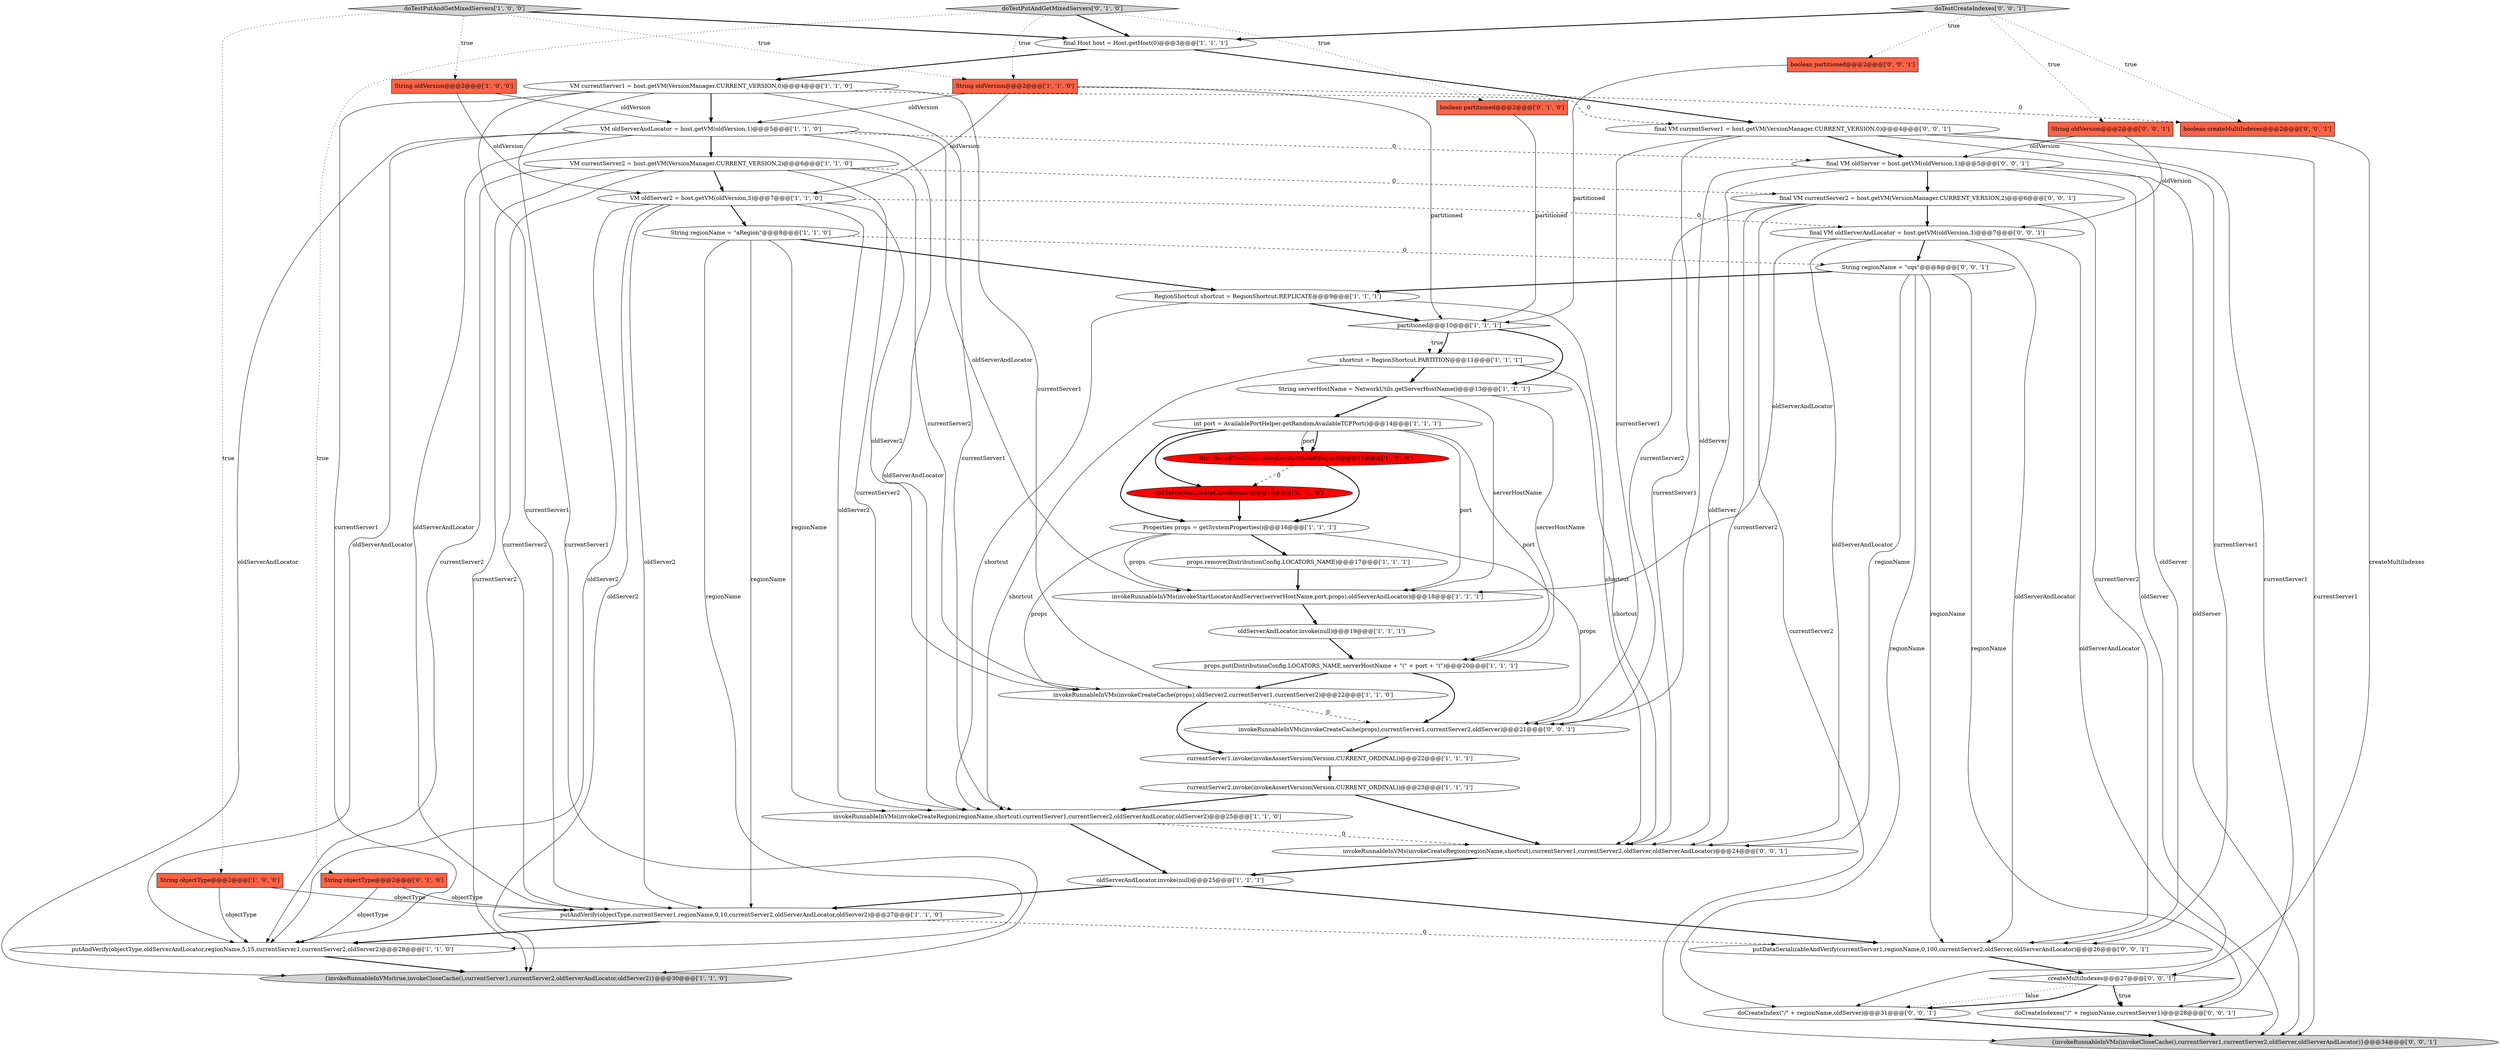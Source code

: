 digraph {
13 [style = filled, label = "currentServer1.invoke(invokeAssertVersion(Version.CURRENT_ORDINAL))@@@22@@@['1', '1', '1']", fillcolor = white, shape = ellipse image = "AAA0AAABBB1BBB"];
46 [style = filled, label = "invokeRunnableInVMs(invokeCreateCache(props),currentServer1,currentServer2,oldServer)@@@21@@@['0', '0', '1']", fillcolor = white, shape = ellipse image = "AAA0AAABBB3BBB"];
25 [style = filled, label = "invokeRunnableInVMs(invokeCreateCache(props),oldServer2,currentServer1,currentServer2)@@@22@@@['1', '1', '0']", fillcolor = white, shape = ellipse image = "AAA0AAABBB1BBB"];
3 [style = filled, label = "{invokeRunnableInVMs(true,invokeCloseCache(),currentServer1,currentServer2,oldServerAndLocator,oldServer2)}@@@30@@@['1', '1', '0']", fillcolor = lightgray, shape = ellipse image = "AAA0AAABBB1BBB"];
39 [style = filled, label = "{invokeRunnableInVMs(invokeCloseCache(),currentServer1,currentServer2,oldServer,oldServerAndLocator)}@@@34@@@['0', '0', '1']", fillcolor = lightgray, shape = ellipse image = "AAA0AAABBB3BBB"];
22 [style = filled, label = "partitioned@@@10@@@['1', '1', '1']", fillcolor = white, shape = diamond image = "AAA0AAABBB1BBB"];
26 [style = filled, label = "invokeRunnableInVMs(invokeStartLocatorAndServer(serverHostName,port,props),oldServerAndLocator)@@@18@@@['1', '1', '1']", fillcolor = white, shape = ellipse image = "AAA0AAABBB1BBB"];
40 [style = filled, label = "boolean partitioned@@@2@@@['0', '0', '1']", fillcolor = tomato, shape = box image = "AAA0AAABBB3BBB"];
6 [style = filled, label = "putAndVerify(objectType,currentServer1,regionName,0,10,currentServer2,oldServerAndLocator,oldServer2)@@@27@@@['1', '1', '0']", fillcolor = white, shape = ellipse image = "AAA0AAABBB1BBB"];
35 [style = filled, label = "doCreateIndexes(\"/\" + regionName,currentServer1)@@@28@@@['0', '0', '1']", fillcolor = white, shape = ellipse image = "AAA0AAABBB3BBB"];
10 [style = filled, label = "String oldVersion@@@2@@@['1', '1', '0']", fillcolor = tomato, shape = box image = "AAA0AAABBB1BBB"];
41 [style = filled, label = "boolean createMultiIndexes@@@2@@@['0', '0', '1']", fillcolor = tomato, shape = box image = "AAA0AAABBB3BBB"];
2 [style = filled, label = "VM oldServerAndLocator = host.getVM(oldVersion,1)@@@5@@@['1', '1', '0']", fillcolor = white, shape = ellipse image = "AAA0AAABBB1BBB"];
14 [style = filled, label = "props.put(DistributionConfig.LOCATORS_NAME,serverHostName + \"(\" + port + \"(\")@@@20@@@['1', '1', '1']", fillcolor = white, shape = ellipse image = "AAA0AAABBB1BBB"];
15 [style = filled, label = "currentServer2.invoke(invokeAssertVersion(Version.CURRENT_ORDINAL))@@@23@@@['1', '1', '1']", fillcolor = white, shape = ellipse image = "AAA0AAABBB1BBB"];
33 [style = filled, label = "doTestCreateIndexes['0', '0', '1']", fillcolor = lightgray, shape = diamond image = "AAA0AAABBB3BBB"];
47 [style = filled, label = "putDataSerializableAndVerify(currentServer1,regionName,0,100,currentServer2,oldServer,oldServerAndLocator)@@@26@@@['0', '0', '1']", fillcolor = white, shape = ellipse image = "AAA0AAABBB3BBB"];
7 [style = filled, label = "String objectType@@@2@@@['1', '0', '0']", fillcolor = tomato, shape = box image = "AAA0AAABBB1BBB"];
27 [style = filled, label = "oldServerAndLocator.invoke(null)@@@25@@@['1', '1', '1']", fillcolor = white, shape = ellipse image = "AAA0AAABBB1BBB"];
36 [style = filled, label = "doCreateIndex(\"/\" + regionName,oldServer)@@@31@@@['0', '0', '1']", fillcolor = white, shape = ellipse image = "AAA0AAABBB3BBB"];
30 [style = filled, label = "String objectType@@@2@@@['0', '1', '0']", fillcolor = tomato, shape = box image = "AAA0AAABBB2BBB"];
12 [style = filled, label = "oldServerAndLocator.invoke(null)@@@19@@@['1', '1', '1']", fillcolor = white, shape = ellipse image = "AAA0AAABBB1BBB"];
44 [style = filled, label = "invokeRunnableInVMs(invokeCreateRegion(regionName,shortcut),currentServer1,currentServer2,oldServer,oldServerAndLocator)@@@24@@@['0', '0', '1']", fillcolor = white, shape = ellipse image = "AAA0AAABBB3BBB"];
28 [style = filled, label = "VM oldServer2 = host.getVM(oldVersion,3)@@@7@@@['1', '1', '0']", fillcolor = white, shape = ellipse image = "AAA0AAABBB1BBB"];
32 [style = filled, label = "oldServerAndLocator.invoke(null)@@@15@@@['0', '1', '0']", fillcolor = red, shape = ellipse image = "AAA1AAABBB2BBB"];
45 [style = filled, label = "final VM currentServer1 = host.getVM(VersionManager.CURRENT_VERSION,0)@@@4@@@['0', '0', '1']", fillcolor = white, shape = ellipse image = "AAA0AAABBB3BBB"];
31 [style = filled, label = "doTestPutAndGetMixedServers['0', '1', '0']", fillcolor = lightgray, shape = diamond image = "AAA0AAABBB2BBB"];
38 [style = filled, label = "final VM currentServer2 = host.getVM(VersionManager.CURRENT_VERSION,2)@@@6@@@['0', '0', '1']", fillcolor = white, shape = ellipse image = "AAA0AAABBB3BBB"];
23 [style = filled, label = "invokeRunnableInVMs(invokeCreateRegion(regionName,shortcut),currentServer1,currentServer2,oldServerAndLocator,oldServer2)@@@25@@@['1', '1', '0']", fillcolor = white, shape = ellipse image = "AAA0AAABBB1BBB"];
29 [style = filled, label = "boolean partitioned@@@2@@@['0', '1', '0']", fillcolor = tomato, shape = box image = "AAA0AAABBB2BBB"];
48 [style = filled, label = "createMultiIndexes@@@27@@@['0', '0', '1']", fillcolor = white, shape = diamond image = "AAA0AAABBB3BBB"];
42 [style = filled, label = "String regionName = \"cqs\"@@@8@@@['0', '0', '1']", fillcolor = white, shape = ellipse image = "AAA0AAABBB3BBB"];
4 [style = filled, label = "final Host host = Host.getHost(0)@@@3@@@['1', '1', '1']", fillcolor = white, shape = ellipse image = "AAA0AAABBB1BBB"];
34 [style = filled, label = "final VM oldServer = host.getVM(oldVersion,1)@@@5@@@['0', '0', '1']", fillcolor = white, shape = ellipse image = "AAA0AAABBB3BBB"];
8 [style = filled, label = "String oldVersion@@@2@@@['1', '0', '0']", fillcolor = tomato, shape = box image = "AAA0AAABBB1BBB"];
11 [style = filled, label = "String regionName = \"aRegion\"@@@8@@@['1', '1', '0']", fillcolor = white, shape = ellipse image = "AAA0AAABBB1BBB"];
24 [style = filled, label = "RegionShortcut shortcut = RegionShortcut.REPLICATE@@@9@@@['1', '1', '1']", fillcolor = white, shape = ellipse image = "AAA0AAABBB1BBB"];
17 [style = filled, label = "putAndVerify(objectType,oldServerAndLocator,regionName,5,15,currentServer1,currentServer2,oldServer2)@@@28@@@['1', '1', '0']", fillcolor = white, shape = ellipse image = "AAA0AAABBB1BBB"];
9 [style = filled, label = "props.remove(DistributionConfig.LOCATORS_NAME)@@@17@@@['1', '1', '1']", fillcolor = white, shape = ellipse image = "AAA0AAABBB1BBB"];
16 [style = filled, label = "int port = AvailablePortHelper.getRandomAvailableTCPPort()@@@14@@@['1', '1', '1']", fillcolor = white, shape = ellipse image = "AAA0AAABBB1BBB"];
5 [style = filled, label = "DistributedTestUtils.deleteLocatorStateFile(port)@@@15@@@['1', '0', '0']", fillcolor = red, shape = ellipse image = "AAA1AAABBB1BBB"];
0 [style = filled, label = "doTestPutAndGetMixedServers['1', '0', '0']", fillcolor = lightgray, shape = diamond image = "AAA0AAABBB1BBB"];
43 [style = filled, label = "final VM oldServerAndLocator = host.getVM(oldVersion,3)@@@7@@@['0', '0', '1']", fillcolor = white, shape = ellipse image = "AAA0AAABBB3BBB"];
37 [style = filled, label = "String oldVersion@@@2@@@['0', '0', '1']", fillcolor = tomato, shape = box image = "AAA0AAABBB3BBB"];
18 [style = filled, label = "VM currentServer2 = host.getVM(VersionManager.CURRENT_VERSION,2)@@@6@@@['1', '1', '0']", fillcolor = white, shape = ellipse image = "AAA0AAABBB1BBB"];
20 [style = filled, label = "String serverHostName = NetworkUtils.getServerHostName()@@@13@@@['1', '1', '1']", fillcolor = white, shape = ellipse image = "AAA0AAABBB1BBB"];
1 [style = filled, label = "VM currentServer1 = host.getVM(VersionManager.CURRENT_VERSION,0)@@@4@@@['1', '1', '0']", fillcolor = white, shape = ellipse image = "AAA0AAABBB1BBB"];
21 [style = filled, label = "Properties props = getSystemProperties()@@@16@@@['1', '1', '1']", fillcolor = white, shape = ellipse image = "AAA0AAABBB1BBB"];
19 [style = filled, label = "shortcut = RegionShortcut.PARTITION@@@11@@@['1', '1', '1']", fillcolor = white, shape = ellipse image = "AAA0AAABBB1BBB"];
29->22 [style = solid, label="partitioned"];
11->23 [style = solid, label="regionName"];
14->25 [style = bold, label=""];
24->23 [style = solid, label="shortcut"];
42->44 [style = solid, label="regionName"];
46->13 [style = bold, label=""];
43->42 [style = bold, label=""];
38->39 [style = solid, label="currentServer2"];
38->47 [style = solid, label="currentServer2"];
48->35 [style = bold, label=""];
1->45 [style = dashed, label="0"];
9->26 [style = bold, label=""];
28->6 [style = solid, label="oldServer2"];
26->12 [style = bold, label=""];
10->41 [style = dashed, label="0"];
20->16 [style = bold, label=""];
28->23 [style = solid, label="oldServer2"];
7->6 [style = solid, label="objectType"];
20->14 [style = solid, label="serverHostName"];
14->46 [style = bold, label=""];
45->44 [style = solid, label="currentServer1"];
41->48 [style = solid, label="createMultiIndexes"];
10->2 [style = solid, label="oldVersion"];
1->3 [style = solid, label="currentServer1"];
7->17 [style = solid, label="objectType"];
2->6 [style = solid, label="oldServerAndLocator"];
33->37 [style = dotted, label="true"];
45->39 [style = solid, label="currentServer1"];
0->7 [style = dotted, label="true"];
18->25 [style = solid, label="currentServer2"];
6->47 [style = dashed, label="0"];
28->17 [style = solid, label="oldServer2"];
22->19 [style = dotted, label="true"];
18->6 [style = solid, label="currentServer2"];
47->48 [style = bold, label=""];
0->10 [style = dotted, label="true"];
37->43 [style = solid, label="oldVersion"];
19->20 [style = bold, label=""];
38->44 [style = solid, label="currentServer2"];
33->40 [style = dotted, label="true"];
20->26 [style = solid, label="serverHostName"];
2->18 [style = bold, label=""];
31->4 [style = bold, label=""];
16->32 [style = bold, label=""];
34->44 [style = solid, label="oldServer"];
31->10 [style = dotted, label="true"];
18->28 [style = bold, label=""];
30->6 [style = solid, label="objectType"];
43->39 [style = solid, label="oldServerAndLocator"];
18->23 [style = solid, label="currentServer2"];
4->45 [style = bold, label=""];
1->25 [style = solid, label="currentServer1"];
5->21 [style = bold, label=""];
0->8 [style = dotted, label="true"];
31->30 [style = dotted, label="true"];
5->32 [style = dashed, label="0"];
21->9 [style = bold, label=""];
1->17 [style = solid, label="currentServer1"];
22->20 [style = bold, label=""];
16->26 [style = solid, label="port"];
28->43 [style = dashed, label="0"];
30->17 [style = solid, label="objectType"];
10->28 [style = solid, label="oldVersion"];
12->14 [style = bold, label=""];
2->17 [style = solid, label="oldServerAndLocator"];
11->6 [style = solid, label="regionName"];
13->15 [style = bold, label=""];
11->42 [style = dashed, label="0"];
34->38 [style = bold, label=""];
27->47 [style = bold, label=""];
31->29 [style = dotted, label="true"];
6->17 [style = bold, label=""];
19->44 [style = solid, label="shortcut"];
45->35 [style = solid, label="currentServer1"];
22->19 [style = bold, label=""];
16->14 [style = solid, label="port"];
33->4 [style = bold, label=""];
18->17 [style = solid, label="currentServer2"];
35->39 [style = bold, label=""];
15->44 [style = bold, label=""];
16->5 [style = solid, label="port"];
42->47 [style = solid, label="regionName"];
42->24 [style = bold, label=""];
1->6 [style = solid, label="currentServer1"];
34->36 [style = solid, label="oldServer"];
11->24 [style = bold, label=""];
34->47 [style = solid, label="oldServer"];
36->39 [style = bold, label=""];
21->46 [style = solid, label="props"];
28->3 [style = solid, label="oldServer2"];
43->26 [style = solid, label="oldServerAndLocator"];
45->46 [style = solid, label="currentServer1"];
2->23 [style = solid, label="oldServerAndLocator"];
8->28 [style = solid, label="oldVersion"];
42->36 [style = solid, label="regionName"];
2->26 [style = solid, label="oldServerAndLocator"];
17->3 [style = bold, label=""];
16->5 [style = bold, label=""];
25->46 [style = dashed, label="0"];
33->41 [style = dotted, label="true"];
48->35 [style = dotted, label="true"];
10->22 [style = solid, label="partitioned"];
4->1 [style = bold, label=""];
1->2 [style = bold, label=""];
38->43 [style = bold, label=""];
15->23 [style = bold, label=""];
45->47 [style = solid, label="currentServer1"];
43->47 [style = solid, label="oldServerAndLocator"];
32->21 [style = bold, label=""];
21->26 [style = solid, label="props"];
48->36 [style = bold, label=""];
23->27 [style = bold, label=""];
25->13 [style = bold, label=""];
28->11 [style = bold, label=""];
8->2 [style = solid, label="oldVersion"];
11->17 [style = solid, label="regionName"];
43->44 [style = solid, label="oldServerAndLocator"];
48->36 [style = dotted, label="false"];
24->22 [style = bold, label=""];
18->38 [style = dashed, label="0"];
2->3 [style = solid, label="oldServerAndLocator"];
27->6 [style = bold, label=""];
24->44 [style = solid, label="shortcut"];
34->39 [style = solid, label="oldServer"];
38->46 [style = solid, label="currentServer2"];
23->44 [style = dashed, label="0"];
37->34 [style = solid, label="oldVersion"];
0->4 [style = bold, label=""];
1->23 [style = solid, label="currentServer1"];
16->21 [style = bold, label=""];
18->3 [style = solid, label="currentServer2"];
34->46 [style = solid, label="oldServer"];
2->34 [style = dashed, label="0"];
21->25 [style = solid, label="props"];
44->27 [style = bold, label=""];
28->25 [style = solid, label="oldServer2"];
45->34 [style = bold, label=""];
40->22 [style = solid, label="partitioned"];
19->23 [style = solid, label="shortcut"];
42->35 [style = solid, label="regionName"];
}
